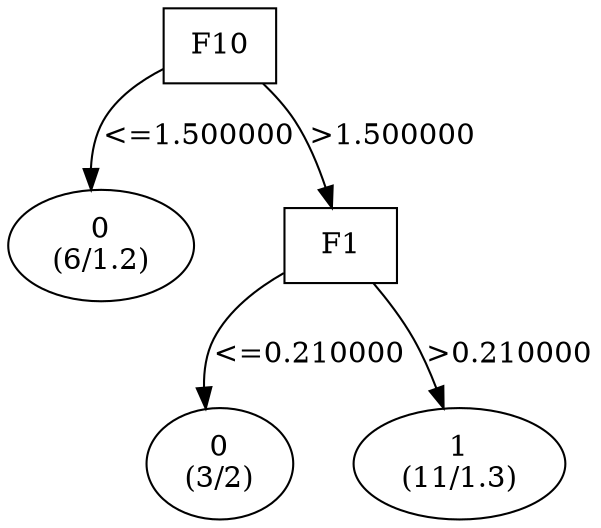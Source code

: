 digraph YaDT {
n0 [ shape=box, label="F10\n"]
n0 -> n1 [label="<=1.500000"]
n1 [ shape=ellipse, label="0\n(6/1.2)"]
n0 -> n2 [label=">1.500000"]
n2 [ shape=box, label="F1\n"]
n2 -> n3 [label="<=0.210000"]
n3 [ shape=ellipse, label="0\n(3/2)"]
n2 -> n4 [label=">0.210000"]
n4 [ shape=ellipse, label="1\n(11/1.3)"]
}
